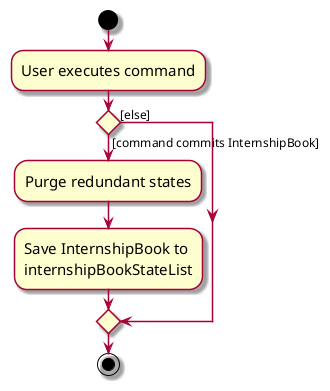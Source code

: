 @startuml
skin rose
skinparam ActivityFontSize 15
skinparam ArrowFontSize 12
start
:User executes command;

'Since the beta syntax does not support placing the condition outside the
'diamond we place it as the true branch instead.

if () then ([command commits InternshipBook])
    :Purge redundant states;
    :Save InternshipBook to
    internshipBookStateList;
else ([else])
endif
stop
@enduml
